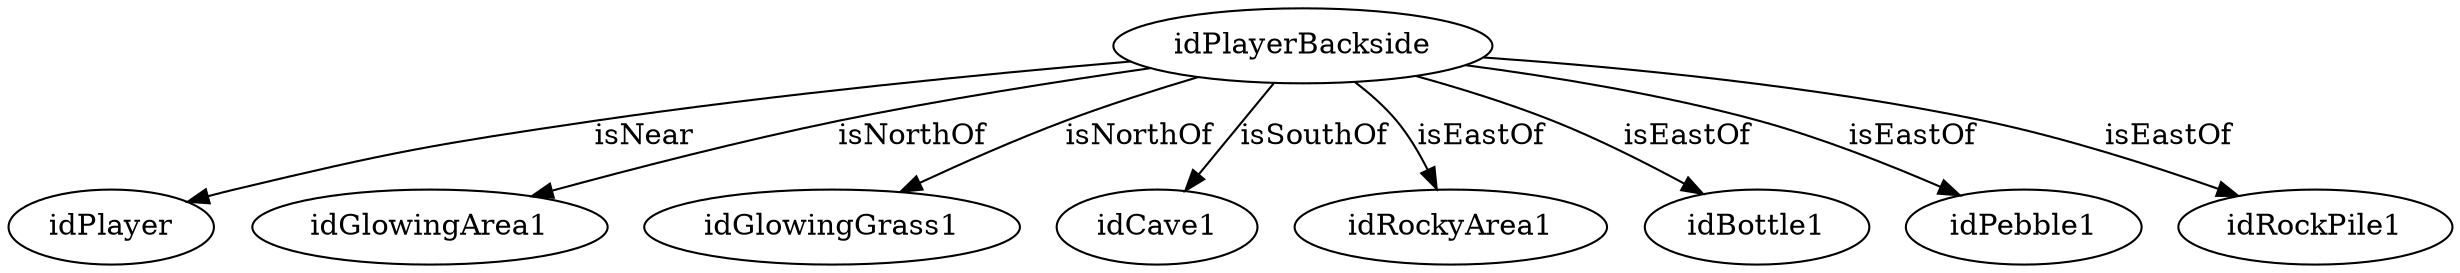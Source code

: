 strict digraph  {
idPlayerBackside;
idPlayer;
idGlowingArea1;
idGlowingGrass1;
idCave1;
idRockyArea1;
idBottle1;
idPebble1;
idRockPile1;
idPlayerBackside -> idPlayer  [label=isNear];
idPlayerBackside -> idGlowingArea1  [label=isNorthOf];
idPlayerBackside -> idGlowingGrass1  [label=isNorthOf];
idPlayerBackside -> idCave1  [label=isSouthOf];
idPlayerBackside -> idRockyArea1  [label=isEastOf];
idPlayerBackside -> idBottle1  [label=isEastOf];
idPlayerBackside -> idPebble1  [label=isEastOf];
idPlayerBackside -> idRockPile1  [label=isEastOf];
}
